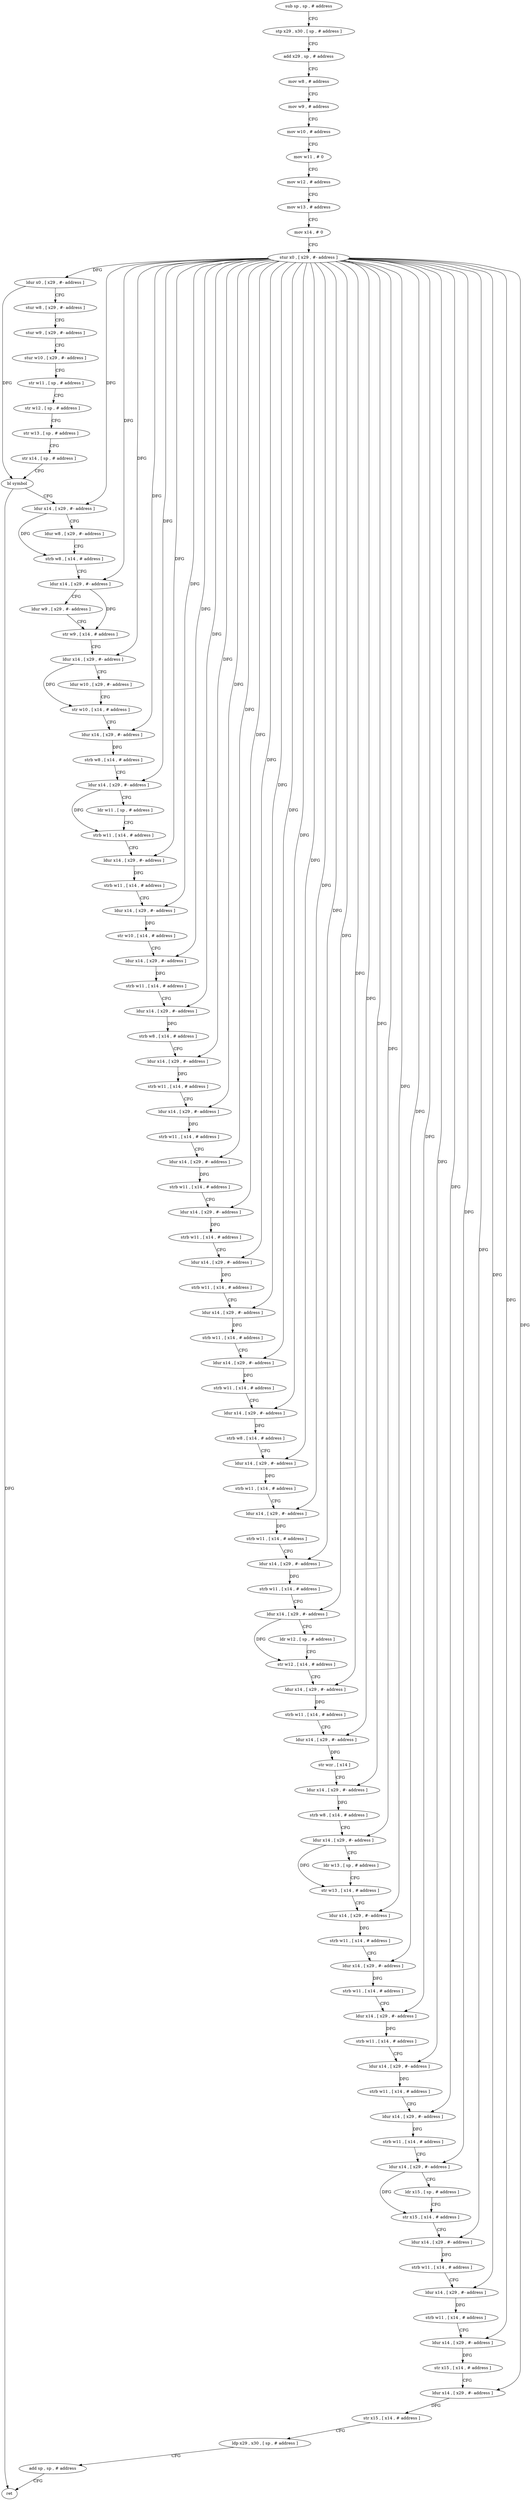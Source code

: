 digraph "func" {
"4210104" [label = "sub sp , sp , # address" ]
"4210108" [label = "stp x29 , x30 , [ sp , # address ]" ]
"4210112" [label = "add x29 , sp , # address" ]
"4210116" [label = "mov w8 , # address" ]
"4210120" [label = "mov w9 , # address" ]
"4210124" [label = "mov w10 , # address" ]
"4210128" [label = "mov w11 , # 0" ]
"4210132" [label = "mov w12 , # address" ]
"4210136" [label = "mov w13 , # address" ]
"4210140" [label = "mov x14 , # 0" ]
"4210144" [label = "stur x0 , [ x29 , #- address ]" ]
"4210148" [label = "ldur x0 , [ x29 , #- address ]" ]
"4210152" [label = "stur w8 , [ x29 , #- address ]" ]
"4210156" [label = "stur w9 , [ x29 , #- address ]" ]
"4210160" [label = "stur w10 , [ x29 , #- address ]" ]
"4210164" [label = "str w11 , [ sp , # address ]" ]
"4210168" [label = "str w12 , [ sp , # address ]" ]
"4210172" [label = "str w13 , [ sp , # address ]" ]
"4210176" [label = "str x14 , [ sp , # address ]" ]
"4210180" [label = "bl symbol" ]
"4210184" [label = "ldur x14 , [ x29 , #- address ]" ]
"4210188" [label = "ldur w8 , [ x29 , #- address ]" ]
"4210192" [label = "strb w8 , [ x14 , # address ]" ]
"4210196" [label = "ldur x14 , [ x29 , #- address ]" ]
"4210200" [label = "ldur w9 , [ x29 , #- address ]" ]
"4210204" [label = "str w9 , [ x14 , # address ]" ]
"4210208" [label = "ldur x14 , [ x29 , #- address ]" ]
"4210212" [label = "ldur w10 , [ x29 , #- address ]" ]
"4210216" [label = "str w10 , [ x14 , # address ]" ]
"4210220" [label = "ldur x14 , [ x29 , #- address ]" ]
"4210224" [label = "strb w8 , [ x14 , # address ]" ]
"4210228" [label = "ldur x14 , [ x29 , #- address ]" ]
"4210232" [label = "ldr w11 , [ sp , # address ]" ]
"4210236" [label = "strb w11 , [ x14 , # address ]" ]
"4210240" [label = "ldur x14 , [ x29 , #- address ]" ]
"4210244" [label = "strb w11 , [ x14 , # address ]" ]
"4210248" [label = "ldur x14 , [ x29 , #- address ]" ]
"4210252" [label = "str w10 , [ x14 , # address ]" ]
"4210256" [label = "ldur x14 , [ x29 , #- address ]" ]
"4210260" [label = "strb w11 , [ x14 , # address ]" ]
"4210264" [label = "ldur x14 , [ x29 , #- address ]" ]
"4210268" [label = "strb w8 , [ x14 , # address ]" ]
"4210272" [label = "ldur x14 , [ x29 , #- address ]" ]
"4210276" [label = "strb w11 , [ x14 , # address ]" ]
"4210280" [label = "ldur x14 , [ x29 , #- address ]" ]
"4210284" [label = "strb w11 , [ x14 , # address ]" ]
"4210288" [label = "ldur x14 , [ x29 , #- address ]" ]
"4210292" [label = "strb w11 , [ x14 , # address ]" ]
"4210296" [label = "ldur x14 , [ x29 , #- address ]" ]
"4210300" [label = "strb w11 , [ x14 , # address ]" ]
"4210304" [label = "ldur x14 , [ x29 , #- address ]" ]
"4210308" [label = "strb w11 , [ x14 , # address ]" ]
"4210312" [label = "ldur x14 , [ x29 , #- address ]" ]
"4210316" [label = "strb w11 , [ x14 , # address ]" ]
"4210320" [label = "ldur x14 , [ x29 , #- address ]" ]
"4210324" [label = "strb w11 , [ x14 , # address ]" ]
"4210328" [label = "ldur x14 , [ x29 , #- address ]" ]
"4210332" [label = "strb w8 , [ x14 , # address ]" ]
"4210336" [label = "ldur x14 , [ x29 , #- address ]" ]
"4210340" [label = "strb w11 , [ x14 , # address ]" ]
"4210344" [label = "ldur x14 , [ x29 , #- address ]" ]
"4210348" [label = "strb w11 , [ x14 , # address ]" ]
"4210352" [label = "ldur x14 , [ x29 , #- address ]" ]
"4210356" [label = "strb w11 , [ x14 , # address ]" ]
"4210360" [label = "ldur x14 , [ x29 , #- address ]" ]
"4210364" [label = "ldr w12 , [ sp , # address ]" ]
"4210368" [label = "str w12 , [ x14 , # address ]" ]
"4210372" [label = "ldur x14 , [ x29 , #- address ]" ]
"4210376" [label = "strb w11 , [ x14 , # address ]" ]
"4210380" [label = "ldur x14 , [ x29 , #- address ]" ]
"4210384" [label = "str wzr , [ x14 ]" ]
"4210388" [label = "ldur x14 , [ x29 , #- address ]" ]
"4210392" [label = "strb w8 , [ x14 , # address ]" ]
"4210396" [label = "ldur x14 , [ x29 , #- address ]" ]
"4210400" [label = "ldr w13 , [ sp , # address ]" ]
"4210404" [label = "str w13 , [ x14 , # address ]" ]
"4210408" [label = "ldur x14 , [ x29 , #- address ]" ]
"4210412" [label = "strb w11 , [ x14 , # address ]" ]
"4210416" [label = "ldur x14 , [ x29 , #- address ]" ]
"4210420" [label = "strb w11 , [ x14 , # address ]" ]
"4210424" [label = "ldur x14 , [ x29 , #- address ]" ]
"4210428" [label = "strb w11 , [ x14 , # address ]" ]
"4210432" [label = "ldur x14 , [ x29 , #- address ]" ]
"4210436" [label = "strb w11 , [ x14 , # address ]" ]
"4210440" [label = "ldur x14 , [ x29 , #- address ]" ]
"4210444" [label = "strb w11 , [ x14 , # address ]" ]
"4210448" [label = "ldur x14 , [ x29 , #- address ]" ]
"4210452" [label = "ldr x15 , [ sp , # address ]" ]
"4210456" [label = "str x15 , [ x14 , # address ]" ]
"4210460" [label = "ldur x14 , [ x29 , #- address ]" ]
"4210464" [label = "strb w11 , [ x14 , # address ]" ]
"4210468" [label = "ldur x14 , [ x29 , #- address ]" ]
"4210472" [label = "strb w11 , [ x14 , # address ]" ]
"4210476" [label = "ldur x14 , [ x29 , #- address ]" ]
"4210480" [label = "str x15 , [ x14 , # address ]" ]
"4210484" [label = "ldur x14 , [ x29 , #- address ]" ]
"4210488" [label = "str x15 , [ x14 , # address ]" ]
"4210492" [label = "ldp x29 , x30 , [ sp , # address ]" ]
"4210496" [label = "add sp , sp , # address" ]
"4210500" [label = "ret" ]
"4210104" -> "4210108" [ label = "CFG" ]
"4210108" -> "4210112" [ label = "CFG" ]
"4210112" -> "4210116" [ label = "CFG" ]
"4210116" -> "4210120" [ label = "CFG" ]
"4210120" -> "4210124" [ label = "CFG" ]
"4210124" -> "4210128" [ label = "CFG" ]
"4210128" -> "4210132" [ label = "CFG" ]
"4210132" -> "4210136" [ label = "CFG" ]
"4210136" -> "4210140" [ label = "CFG" ]
"4210140" -> "4210144" [ label = "CFG" ]
"4210144" -> "4210148" [ label = "DFG" ]
"4210144" -> "4210184" [ label = "DFG" ]
"4210144" -> "4210196" [ label = "DFG" ]
"4210144" -> "4210208" [ label = "DFG" ]
"4210144" -> "4210220" [ label = "DFG" ]
"4210144" -> "4210228" [ label = "DFG" ]
"4210144" -> "4210240" [ label = "DFG" ]
"4210144" -> "4210248" [ label = "DFG" ]
"4210144" -> "4210256" [ label = "DFG" ]
"4210144" -> "4210264" [ label = "DFG" ]
"4210144" -> "4210272" [ label = "DFG" ]
"4210144" -> "4210280" [ label = "DFG" ]
"4210144" -> "4210288" [ label = "DFG" ]
"4210144" -> "4210296" [ label = "DFG" ]
"4210144" -> "4210304" [ label = "DFG" ]
"4210144" -> "4210312" [ label = "DFG" ]
"4210144" -> "4210320" [ label = "DFG" ]
"4210144" -> "4210328" [ label = "DFG" ]
"4210144" -> "4210336" [ label = "DFG" ]
"4210144" -> "4210344" [ label = "DFG" ]
"4210144" -> "4210352" [ label = "DFG" ]
"4210144" -> "4210360" [ label = "DFG" ]
"4210144" -> "4210372" [ label = "DFG" ]
"4210144" -> "4210380" [ label = "DFG" ]
"4210144" -> "4210388" [ label = "DFG" ]
"4210144" -> "4210396" [ label = "DFG" ]
"4210144" -> "4210408" [ label = "DFG" ]
"4210144" -> "4210416" [ label = "DFG" ]
"4210144" -> "4210424" [ label = "DFG" ]
"4210144" -> "4210432" [ label = "DFG" ]
"4210144" -> "4210440" [ label = "DFG" ]
"4210144" -> "4210448" [ label = "DFG" ]
"4210144" -> "4210460" [ label = "DFG" ]
"4210144" -> "4210468" [ label = "DFG" ]
"4210144" -> "4210476" [ label = "DFG" ]
"4210144" -> "4210484" [ label = "DFG" ]
"4210148" -> "4210152" [ label = "CFG" ]
"4210148" -> "4210180" [ label = "DFG" ]
"4210152" -> "4210156" [ label = "CFG" ]
"4210156" -> "4210160" [ label = "CFG" ]
"4210160" -> "4210164" [ label = "CFG" ]
"4210164" -> "4210168" [ label = "CFG" ]
"4210168" -> "4210172" [ label = "CFG" ]
"4210172" -> "4210176" [ label = "CFG" ]
"4210176" -> "4210180" [ label = "CFG" ]
"4210180" -> "4210184" [ label = "CFG" ]
"4210180" -> "4210500" [ label = "DFG" ]
"4210184" -> "4210188" [ label = "CFG" ]
"4210184" -> "4210192" [ label = "DFG" ]
"4210188" -> "4210192" [ label = "CFG" ]
"4210192" -> "4210196" [ label = "CFG" ]
"4210196" -> "4210200" [ label = "CFG" ]
"4210196" -> "4210204" [ label = "DFG" ]
"4210200" -> "4210204" [ label = "CFG" ]
"4210204" -> "4210208" [ label = "CFG" ]
"4210208" -> "4210212" [ label = "CFG" ]
"4210208" -> "4210216" [ label = "DFG" ]
"4210212" -> "4210216" [ label = "CFG" ]
"4210216" -> "4210220" [ label = "CFG" ]
"4210220" -> "4210224" [ label = "DFG" ]
"4210224" -> "4210228" [ label = "CFG" ]
"4210228" -> "4210232" [ label = "CFG" ]
"4210228" -> "4210236" [ label = "DFG" ]
"4210232" -> "4210236" [ label = "CFG" ]
"4210236" -> "4210240" [ label = "CFG" ]
"4210240" -> "4210244" [ label = "DFG" ]
"4210244" -> "4210248" [ label = "CFG" ]
"4210248" -> "4210252" [ label = "DFG" ]
"4210252" -> "4210256" [ label = "CFG" ]
"4210256" -> "4210260" [ label = "DFG" ]
"4210260" -> "4210264" [ label = "CFG" ]
"4210264" -> "4210268" [ label = "DFG" ]
"4210268" -> "4210272" [ label = "CFG" ]
"4210272" -> "4210276" [ label = "DFG" ]
"4210276" -> "4210280" [ label = "CFG" ]
"4210280" -> "4210284" [ label = "DFG" ]
"4210284" -> "4210288" [ label = "CFG" ]
"4210288" -> "4210292" [ label = "DFG" ]
"4210292" -> "4210296" [ label = "CFG" ]
"4210296" -> "4210300" [ label = "DFG" ]
"4210300" -> "4210304" [ label = "CFG" ]
"4210304" -> "4210308" [ label = "DFG" ]
"4210308" -> "4210312" [ label = "CFG" ]
"4210312" -> "4210316" [ label = "DFG" ]
"4210316" -> "4210320" [ label = "CFG" ]
"4210320" -> "4210324" [ label = "DFG" ]
"4210324" -> "4210328" [ label = "CFG" ]
"4210328" -> "4210332" [ label = "DFG" ]
"4210332" -> "4210336" [ label = "CFG" ]
"4210336" -> "4210340" [ label = "DFG" ]
"4210340" -> "4210344" [ label = "CFG" ]
"4210344" -> "4210348" [ label = "DFG" ]
"4210348" -> "4210352" [ label = "CFG" ]
"4210352" -> "4210356" [ label = "DFG" ]
"4210356" -> "4210360" [ label = "CFG" ]
"4210360" -> "4210364" [ label = "CFG" ]
"4210360" -> "4210368" [ label = "DFG" ]
"4210364" -> "4210368" [ label = "CFG" ]
"4210368" -> "4210372" [ label = "CFG" ]
"4210372" -> "4210376" [ label = "DFG" ]
"4210376" -> "4210380" [ label = "CFG" ]
"4210380" -> "4210384" [ label = "DFG" ]
"4210384" -> "4210388" [ label = "CFG" ]
"4210388" -> "4210392" [ label = "DFG" ]
"4210392" -> "4210396" [ label = "CFG" ]
"4210396" -> "4210400" [ label = "CFG" ]
"4210396" -> "4210404" [ label = "DFG" ]
"4210400" -> "4210404" [ label = "CFG" ]
"4210404" -> "4210408" [ label = "CFG" ]
"4210408" -> "4210412" [ label = "DFG" ]
"4210412" -> "4210416" [ label = "CFG" ]
"4210416" -> "4210420" [ label = "DFG" ]
"4210420" -> "4210424" [ label = "CFG" ]
"4210424" -> "4210428" [ label = "DFG" ]
"4210428" -> "4210432" [ label = "CFG" ]
"4210432" -> "4210436" [ label = "DFG" ]
"4210436" -> "4210440" [ label = "CFG" ]
"4210440" -> "4210444" [ label = "DFG" ]
"4210444" -> "4210448" [ label = "CFG" ]
"4210448" -> "4210452" [ label = "CFG" ]
"4210448" -> "4210456" [ label = "DFG" ]
"4210452" -> "4210456" [ label = "CFG" ]
"4210456" -> "4210460" [ label = "CFG" ]
"4210460" -> "4210464" [ label = "DFG" ]
"4210464" -> "4210468" [ label = "CFG" ]
"4210468" -> "4210472" [ label = "DFG" ]
"4210472" -> "4210476" [ label = "CFG" ]
"4210476" -> "4210480" [ label = "DFG" ]
"4210480" -> "4210484" [ label = "CFG" ]
"4210484" -> "4210488" [ label = "DFG" ]
"4210488" -> "4210492" [ label = "CFG" ]
"4210492" -> "4210496" [ label = "CFG" ]
"4210496" -> "4210500" [ label = "CFG" ]
}
